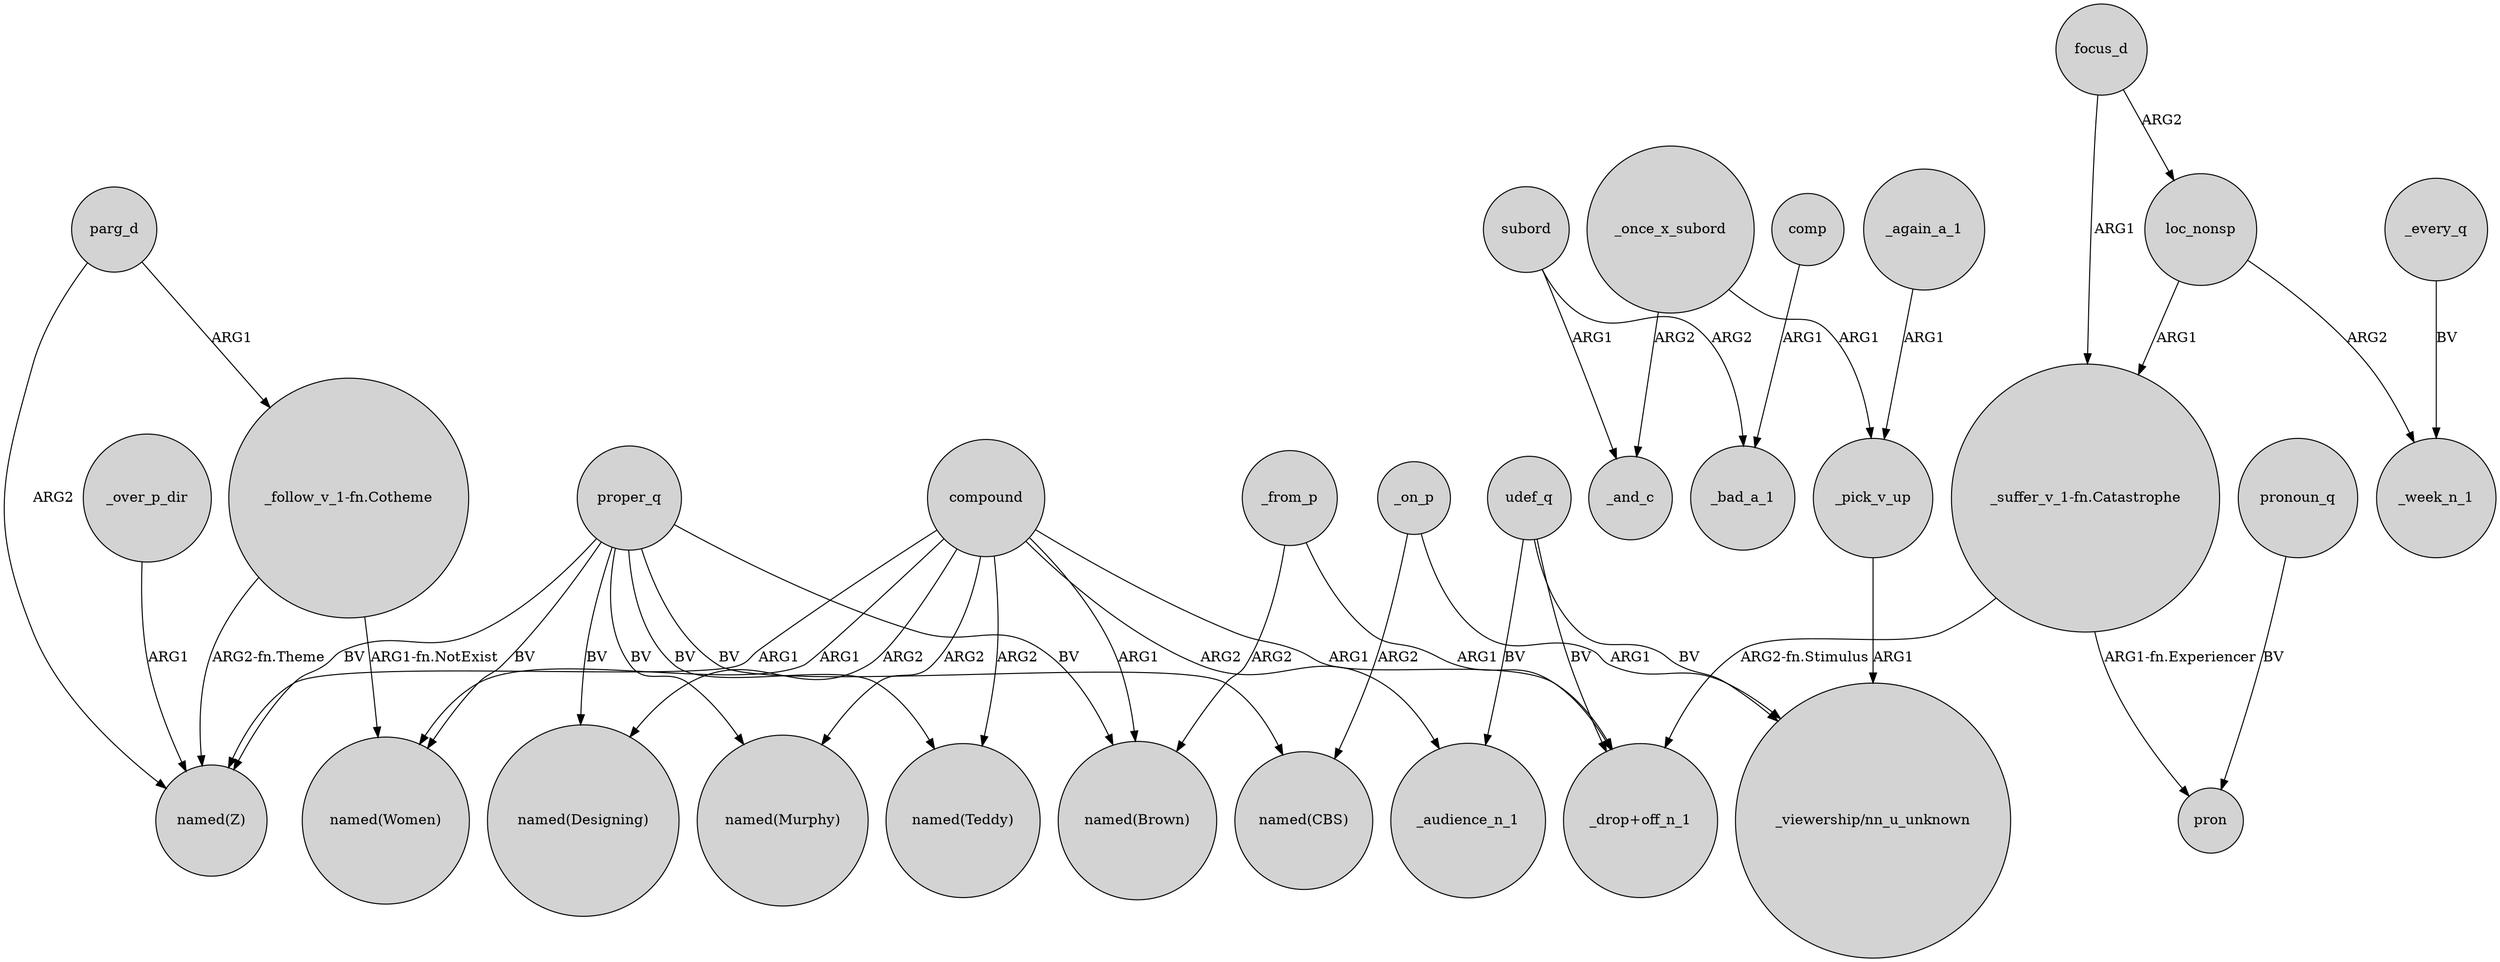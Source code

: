 digraph {
	node [shape=circle style=filled]
	compound -> "named(Designing)" [label=ARG2]
	focus_d -> loc_nonsp [label=ARG2]
	udef_q -> _audience_n_1 [label=BV]
	"_follow_v_1-fn.Cotheme" -> "named(Women)" [label="ARG1-fn.NotExist"]
	compound -> "named(Teddy)" [label=ARG2]
	udef_q -> "_viewership/nn_u_unknown" [label=BV]
	proper_q -> "named(CBS)" [label=BV]
	compound -> "named(Z)" [label=ARG1]
	_from_p -> "_drop+off_n_1" [label=ARG1]
	"_suffer_v_1-fn.Catastrophe" -> pron [label="ARG1-fn.Experiencer"]
	"_suffer_v_1-fn.Catastrophe" -> "_drop+off_n_1" [label="ARG2-fn.Stimulus"]
	compound -> "named(Murphy)" [label=ARG2]
	proper_q -> "named(Z)" [label=BV]
	proper_q -> "named(Designing)" [label=BV]
	comp -> _bad_a_1 [label=ARG1]
	parg_d -> "named(Z)" [label=ARG2]
	_every_q -> _week_n_1 [label=BV]
	proper_q -> "named(Brown)" [label=BV]
	proper_q -> "named(Teddy)" [label=BV]
	proper_q -> "named(Women)" [label=BV]
	compound -> "_drop+off_n_1" [label=ARG1]
	compound -> "named(Women)" [label=ARG1]
	_once_x_subord -> _and_c [label=ARG2]
	_again_a_1 -> _pick_v_up [label=ARG1]
	pronoun_q -> pron [label=BV]
	subord -> _and_c [label=ARG1]
	loc_nonsp -> _week_n_1 [label=ARG2]
	focus_d -> "_suffer_v_1-fn.Catastrophe" [label=ARG1]
	_on_p -> "_viewership/nn_u_unknown" [label=ARG1]
	_from_p -> "named(Brown)" [label=ARG2]
	udef_q -> "_drop+off_n_1" [label=BV]
	_over_p_dir -> "named(Z)" [label=ARG1]
	"_follow_v_1-fn.Cotheme" -> "named(Z)" [label="ARG2-fn.Theme"]
	subord -> _bad_a_1 [label=ARG2]
	compound -> _audience_n_1 [label=ARG2]
	proper_q -> "named(Murphy)" [label=BV]
	loc_nonsp -> "_suffer_v_1-fn.Catastrophe" [label=ARG1]
	_on_p -> "named(CBS)" [label=ARG2]
	_pick_v_up -> "_viewership/nn_u_unknown" [label=ARG1]
	compound -> "named(Brown)" [label=ARG1]
	_once_x_subord -> _pick_v_up [label=ARG1]
	parg_d -> "_follow_v_1-fn.Cotheme" [label=ARG1]
}

